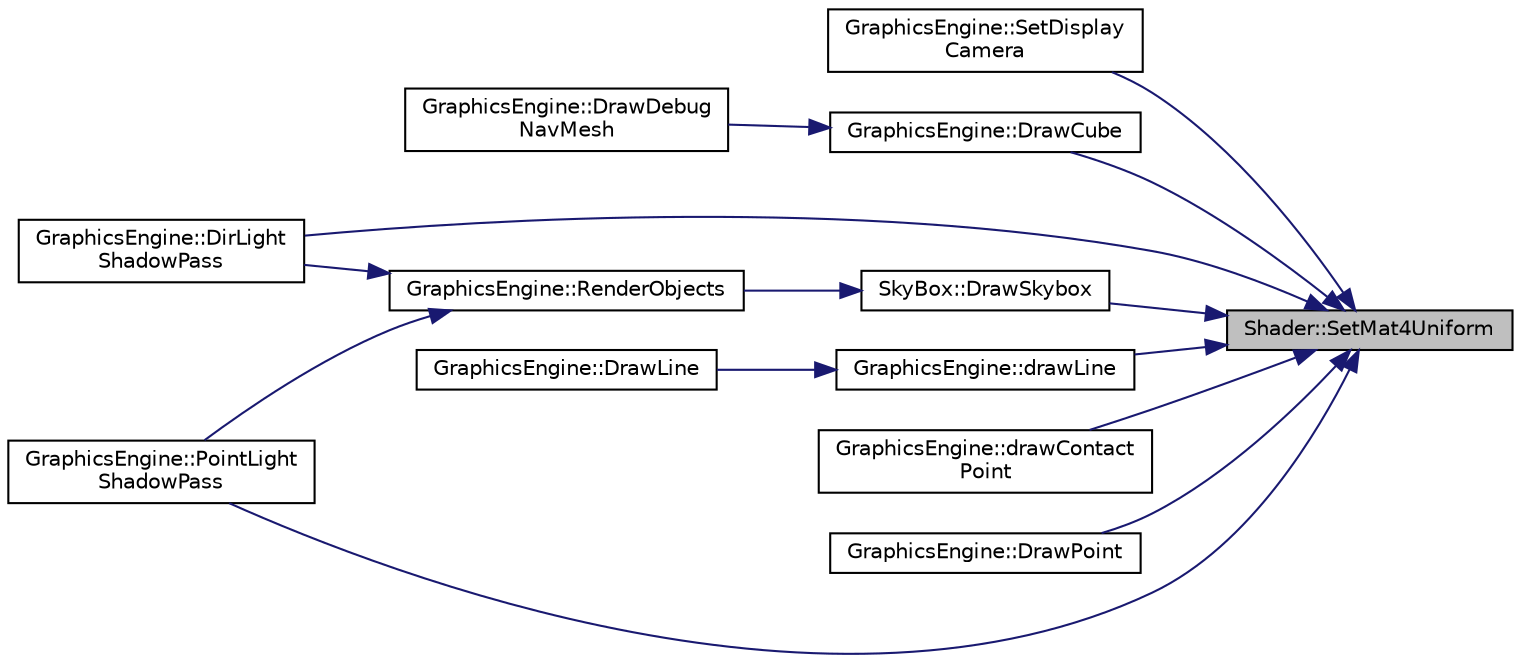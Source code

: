 digraph "Shader::SetMat4Uniform"
{
 // LATEX_PDF_SIZE
  edge [fontname="Helvetica",fontsize="10",labelfontname="Helvetica",labelfontsize="10"];
  node [fontname="Helvetica",fontsize="10",shape=record];
  rankdir="RL";
  Node19 [label="Shader::SetMat4Uniform",height=0.2,width=0.4,color="black", fillcolor="grey75", style="filled", fontcolor="black",tooltip="Sets a global matrix 4x4 uniform in the shader"];
  Node19 -> Node20 [dir="back",color="midnightblue",fontsize="10",style="solid",fontname="Helvetica"];
  Node20 [label="GraphicsEngine::SetDisplay\lCamera",height=0.2,width=0.4,color="black", fillcolor="white", style="filled",URL="$class_graphics_engine.html#ab52a83677b455cbfdf44672597397901",tooltip="changes the current camera displaying to the screen"];
  Node19 -> Node21 [dir="back",color="midnightblue",fontsize="10",style="solid",fontname="Helvetica"];
  Node21 [label="GraphicsEngine::DrawCube",height=0.2,width=0.4,color="black", fillcolor="white", style="filled",URL="$class_graphics_engine.html#aff0f9163669b5b2aaa5698db4028a781",tooltip=" "];
  Node21 -> Node22 [dir="back",color="midnightblue",fontsize="10",style="solid",fontname="Helvetica"];
  Node22 [label="GraphicsEngine::DrawDebug\lNavMesh",height=0.2,width=0.4,color="black", fillcolor="white", style="filled",URL="$class_graphics_engine.html#ae3942b3fd22f3ac67374c494d62fdd3e",tooltip=" "];
  Node19 -> Node23 [dir="back",color="midnightblue",fontsize="10",style="solid",fontname="Helvetica"];
  Node23 [label="GraphicsEngine::DirLight\lShadowPass",height=0.2,width=0.4,color="black", fillcolor="white", style="filled",URL="$class_graphics_engine.html#a33255cbf364dbd5d51dea96c8d6c3b14",tooltip=" "];
  Node19 -> Node24 [dir="back",color="midnightblue",fontsize="10",style="solid",fontname="Helvetica"];
  Node24 [label="GraphicsEngine::PointLight\lShadowPass",height=0.2,width=0.4,color="black", fillcolor="white", style="filled",URL="$class_graphics_engine.html#a13a36eba901419eed2f12659576e7dce",tooltip=" "];
  Node19 -> Node25 [dir="back",color="midnightblue",fontsize="10",style="solid",fontname="Helvetica"];
  Node25 [label="GraphicsEngine::drawLine",height=0.2,width=0.4,color="black", fillcolor="white", style="filled",URL="$class_graphics_engine.html#afb73fe7fe81680f53c9ce8d0d611d042",tooltip=" "];
  Node25 -> Node26 [dir="back",color="midnightblue",fontsize="10",style="solid",fontname="Helvetica"];
  Node26 [label="GraphicsEngine::DrawLine",height=0.2,width=0.4,color="black", fillcolor="white", style="filled",URL="$class_graphics_engine.html#a8f4d2af0793fddeb9edd6eebab0c3aef",tooltip=" "];
  Node19 -> Node27 [dir="back",color="midnightblue",fontsize="10",style="solid",fontname="Helvetica"];
  Node27 [label="GraphicsEngine::drawContact\lPoint",height=0.2,width=0.4,color="black", fillcolor="white", style="filled",URL="$class_graphics_engine.html#ab38a142b01137423e88446af6b0263fc",tooltip=" "];
  Node19 -> Node28 [dir="back",color="midnightblue",fontsize="10",style="solid",fontname="Helvetica"];
  Node28 [label="GraphicsEngine::DrawPoint",height=0.2,width=0.4,color="black", fillcolor="white", style="filled",URL="$class_graphics_engine.html#a6f2324a78be699827f84b925ce2481d3",tooltip=" "];
  Node19 -> Node29 [dir="back",color="midnightblue",fontsize="10",style="solid",fontname="Helvetica"];
  Node29 [label="SkyBox::DrawSkybox",height=0.2,width=0.4,color="black", fillcolor="white", style="filled",URL="$class_sky_box.html#acdb120b43fa970aaecb43c460e688f51",tooltip=" "];
  Node29 -> Node30 [dir="back",color="midnightblue",fontsize="10",style="solid",fontname="Helvetica"];
  Node30 [label="GraphicsEngine::RenderObjects",height=0.2,width=0.4,color="black", fillcolor="white", style="filled",URL="$class_graphics_engine.html#a070c6c156248e2846cf454770afa58fc",tooltip=" "];
  Node30 -> Node23 [dir="back",color="midnightblue",fontsize="10",style="solid",fontname="Helvetica"];
  Node30 -> Node24 [dir="back",color="midnightblue",fontsize="10",style="solid",fontname="Helvetica"];
}
